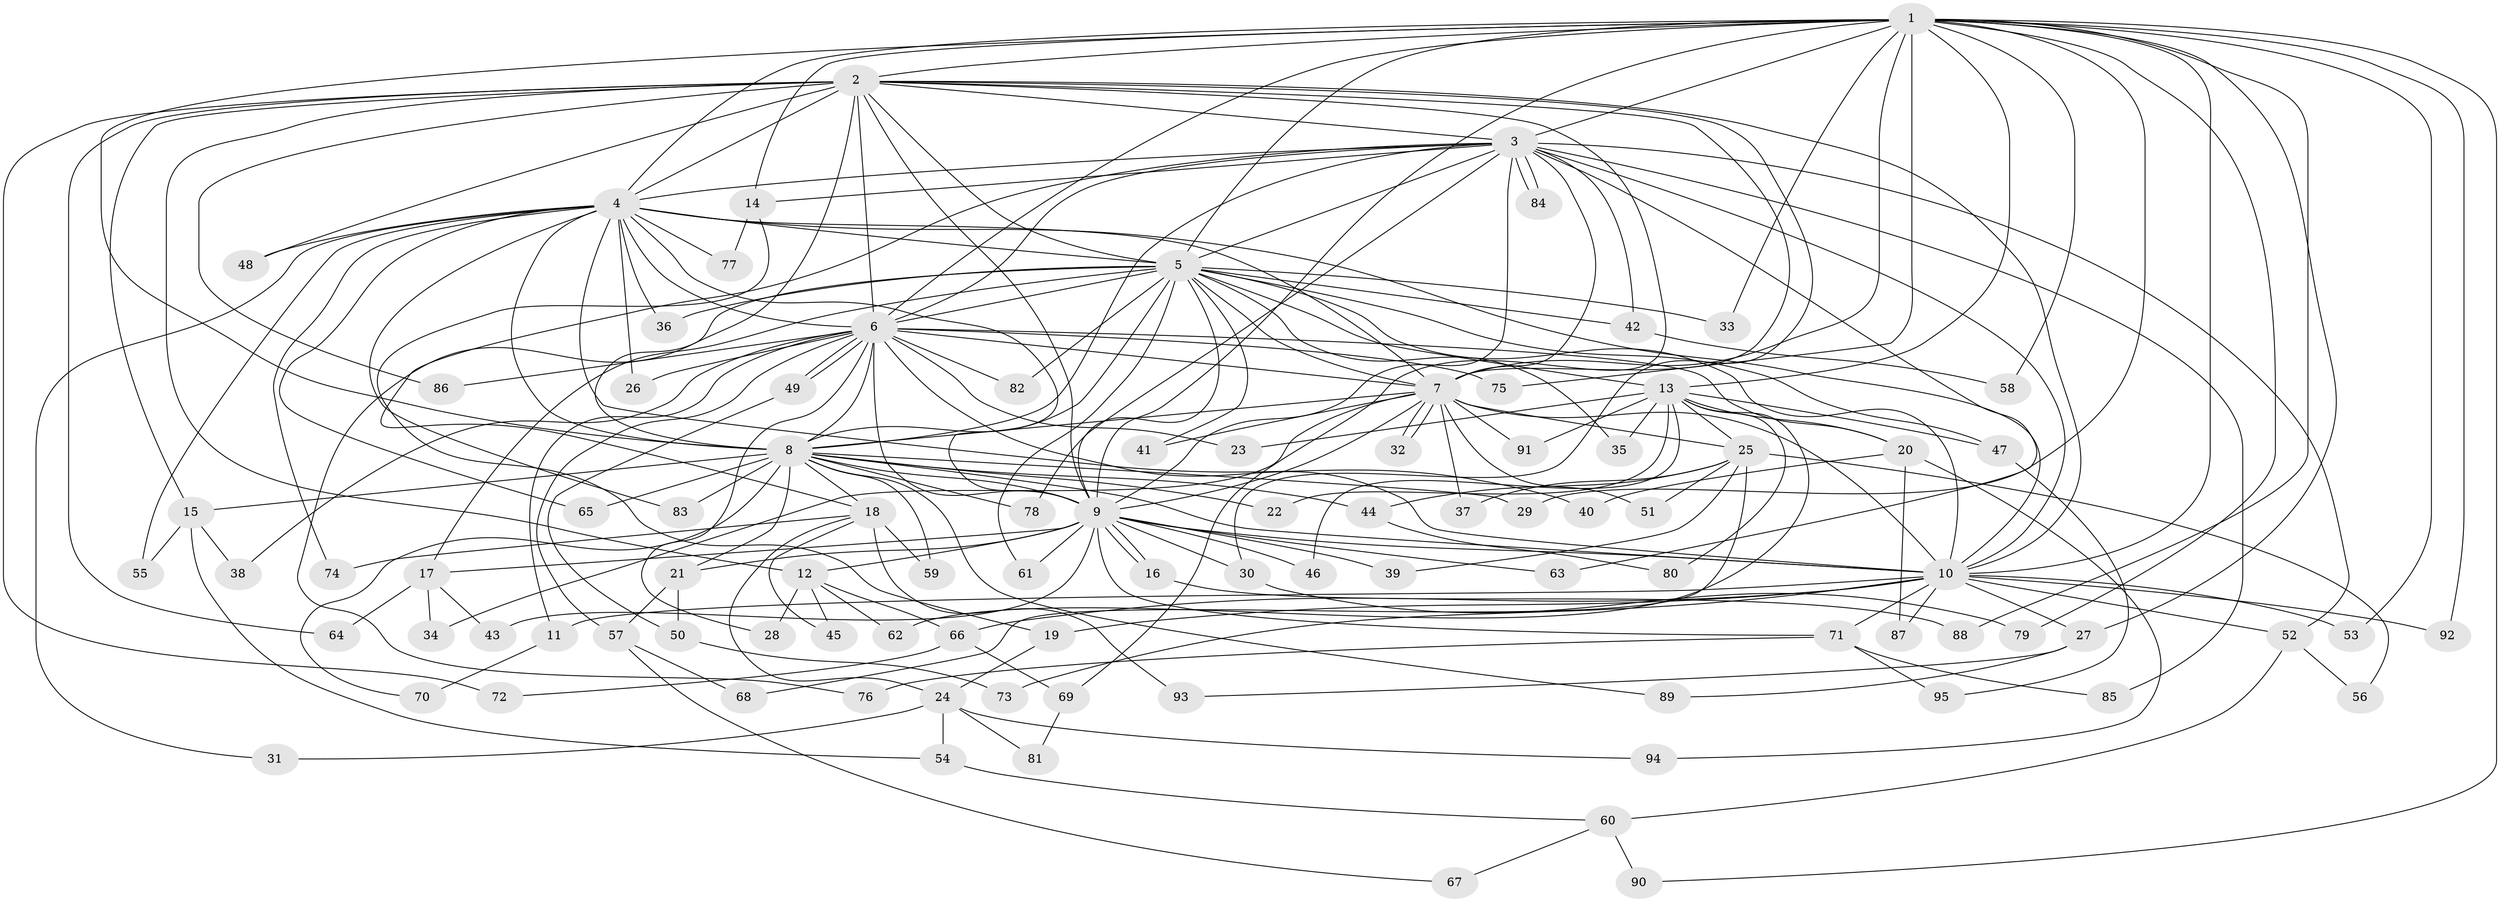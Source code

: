 // Generated by graph-tools (version 1.1) at 2025/49/03/09/25 03:49:36]
// undirected, 95 vertices, 215 edges
graph export_dot {
graph [start="1"]
  node [color=gray90,style=filled];
  1;
  2;
  3;
  4;
  5;
  6;
  7;
  8;
  9;
  10;
  11;
  12;
  13;
  14;
  15;
  16;
  17;
  18;
  19;
  20;
  21;
  22;
  23;
  24;
  25;
  26;
  27;
  28;
  29;
  30;
  31;
  32;
  33;
  34;
  35;
  36;
  37;
  38;
  39;
  40;
  41;
  42;
  43;
  44;
  45;
  46;
  47;
  48;
  49;
  50;
  51;
  52;
  53;
  54;
  55;
  56;
  57;
  58;
  59;
  60;
  61;
  62;
  63;
  64;
  65;
  66;
  67;
  68;
  69;
  70;
  71;
  72;
  73;
  74;
  75;
  76;
  77;
  78;
  79;
  80;
  81;
  82;
  83;
  84;
  85;
  86;
  87;
  88;
  89;
  90;
  91;
  92;
  93;
  94;
  95;
  1 -- 2;
  1 -- 3;
  1 -- 4;
  1 -- 5;
  1 -- 6;
  1 -- 7;
  1 -- 8;
  1 -- 9;
  1 -- 10;
  1 -- 13;
  1 -- 14;
  1 -- 27;
  1 -- 29;
  1 -- 33;
  1 -- 53;
  1 -- 58;
  1 -- 75;
  1 -- 79;
  1 -- 88;
  1 -- 90;
  1 -- 92;
  2 -- 3;
  2 -- 4;
  2 -- 5;
  2 -- 6;
  2 -- 7;
  2 -- 8;
  2 -- 9;
  2 -- 10;
  2 -- 12;
  2 -- 15;
  2 -- 30;
  2 -- 48;
  2 -- 64;
  2 -- 69;
  2 -- 72;
  2 -- 86;
  3 -- 4;
  3 -- 5;
  3 -- 6;
  3 -- 7;
  3 -- 8;
  3 -- 9;
  3 -- 10;
  3 -- 14;
  3 -- 18;
  3 -- 42;
  3 -- 52;
  3 -- 63;
  3 -- 78;
  3 -- 84;
  3 -- 84;
  3 -- 85;
  4 -- 5;
  4 -- 6;
  4 -- 7;
  4 -- 8;
  4 -- 9;
  4 -- 10;
  4 -- 26;
  4 -- 31;
  4 -- 36;
  4 -- 40;
  4 -- 48;
  4 -- 55;
  4 -- 65;
  4 -- 74;
  4 -- 77;
  4 -- 83;
  5 -- 6;
  5 -- 7;
  5 -- 8;
  5 -- 9;
  5 -- 10;
  5 -- 13;
  5 -- 17;
  5 -- 33;
  5 -- 35;
  5 -- 36;
  5 -- 41;
  5 -- 42;
  5 -- 47;
  5 -- 61;
  5 -- 76;
  5 -- 82;
  6 -- 7;
  6 -- 8;
  6 -- 9;
  6 -- 10;
  6 -- 11;
  6 -- 20;
  6 -- 23;
  6 -- 26;
  6 -- 28;
  6 -- 38;
  6 -- 49;
  6 -- 49;
  6 -- 57;
  6 -- 75;
  6 -- 82;
  6 -- 86;
  7 -- 8;
  7 -- 9;
  7 -- 10;
  7 -- 25;
  7 -- 32;
  7 -- 32;
  7 -- 34;
  7 -- 37;
  7 -- 41;
  7 -- 51;
  7 -- 91;
  8 -- 9;
  8 -- 10;
  8 -- 15;
  8 -- 18;
  8 -- 21;
  8 -- 22;
  8 -- 29;
  8 -- 44;
  8 -- 59;
  8 -- 65;
  8 -- 70;
  8 -- 78;
  8 -- 83;
  8 -- 89;
  9 -- 10;
  9 -- 12;
  9 -- 16;
  9 -- 16;
  9 -- 17;
  9 -- 21;
  9 -- 30;
  9 -- 39;
  9 -- 43;
  9 -- 46;
  9 -- 61;
  9 -- 63;
  9 -- 71;
  10 -- 11;
  10 -- 19;
  10 -- 27;
  10 -- 52;
  10 -- 53;
  10 -- 66;
  10 -- 71;
  10 -- 73;
  10 -- 87;
  10 -- 92;
  11 -- 70;
  12 -- 28;
  12 -- 45;
  12 -- 62;
  12 -- 66;
  13 -- 20;
  13 -- 22;
  13 -- 23;
  13 -- 25;
  13 -- 35;
  13 -- 46;
  13 -- 47;
  13 -- 62;
  13 -- 80;
  13 -- 91;
  14 -- 19;
  14 -- 77;
  15 -- 38;
  15 -- 54;
  15 -- 55;
  16 -- 88;
  17 -- 34;
  17 -- 43;
  17 -- 64;
  18 -- 24;
  18 -- 45;
  18 -- 59;
  18 -- 74;
  18 -- 93;
  19 -- 24;
  20 -- 40;
  20 -- 87;
  20 -- 94;
  21 -- 50;
  21 -- 57;
  24 -- 31;
  24 -- 54;
  24 -- 81;
  24 -- 94;
  25 -- 37;
  25 -- 39;
  25 -- 44;
  25 -- 51;
  25 -- 56;
  25 -- 68;
  27 -- 89;
  27 -- 93;
  30 -- 79;
  42 -- 58;
  44 -- 80;
  47 -- 95;
  49 -- 50;
  50 -- 73;
  52 -- 56;
  52 -- 60;
  54 -- 60;
  57 -- 67;
  57 -- 68;
  60 -- 67;
  60 -- 90;
  66 -- 69;
  66 -- 72;
  69 -- 81;
  71 -- 76;
  71 -- 85;
  71 -- 95;
}
